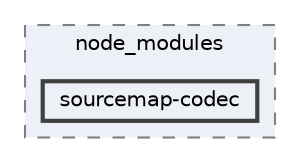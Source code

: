 digraph "pkiclassroomrescheduler/src/main/frontend/node_modules/sourcemap-codec"
{
 // LATEX_PDF_SIZE
  bgcolor="transparent";
  edge [fontname=Helvetica,fontsize=10,labelfontname=Helvetica,labelfontsize=10];
  node [fontname=Helvetica,fontsize=10,shape=box,height=0.2,width=0.4];
  compound=true
  subgraph clusterdir_72953eda66ccb3a2722c28e1c3e6c23b {
    graph [ bgcolor="#edf0f7", pencolor="grey50", label="node_modules", fontname=Helvetica,fontsize=10 style="filled,dashed", URL="dir_72953eda66ccb3a2722c28e1c3e6c23b.html",tooltip=""]
  dir_3fce3266698cee0d7827d0e6c7327de0 [label="sourcemap-codec", fillcolor="#edf0f7", color="grey25", style="filled,bold", URL="dir_3fce3266698cee0d7827d0e6c7327de0.html",tooltip=""];
  }
}
